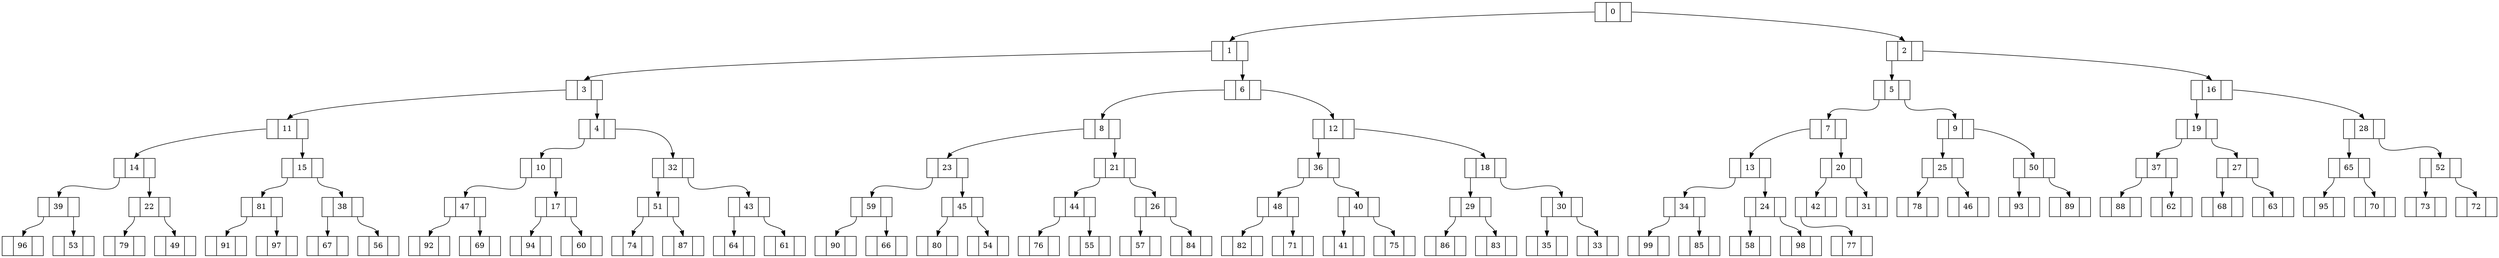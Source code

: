 digraph Heap {
	node [shape=record]

	node0 [label = "<f0> |<f1> 0|<f2> "]
	node0:f0 -> node1:f1
	node0:f2 -> node2:f1
	node1 [label = "<f0> |<f1> 1|<f2> "]
	node1:f0 -> node3:f1
	node1:f2 -> node4:f1
	node2 [label = "<f0> |<f1> 2|<f2> "]
	node2:f0 -> node5:f1
	node2:f2 -> node6:f1
	node3 [label = "<f0> |<f1> 3|<f2> "]
	node3:f0 -> node7:f1
	node3:f2 -> node8:f1
	node4 [label = "<f0> |<f1> 6|<f2> "]
	node4:f0 -> node9:f1
	node4:f2 -> node10:f1
	node5 [label = "<f0> |<f1> 5|<f2> "]
	node5:f0 -> node11:f1
	node5:f2 -> node12:f1
	node6 [label = "<f0> |<f1> 16|<f2> "]
	node6:f0 -> node13:f1
	node6:f2 -> node14:f1
	node7 [label = "<f0> |<f1> 11|<f2> "]
	node7:f0 -> node15:f1
	node7:f2 -> node16:f1
	node8 [label = "<f0> |<f1> 4|<f2> "]
	node8:f0 -> node17:f1
	node8:f2 -> node18:f1
	node9 [label = "<f0> |<f1> 8|<f2> "]
	node9:f0 -> node19:f1
	node9:f2 -> node20:f1
	node10 [label = "<f0> |<f1> 12|<f2> "]
	node10:f0 -> node21:f1
	node10:f2 -> node22:f1
	node11 [label = "<f0> |<f1> 7|<f2> "]
	node11:f0 -> node23:f1
	node11:f2 -> node24:f1
	node12 [label = "<f0> |<f1> 9|<f2> "]
	node12:f0 -> node25:f1
	node12:f2 -> node26:f1
	node13 [label = "<f0> |<f1> 19|<f2> "]
	node13:f0 -> node27:f1
	node13:f2 -> node28:f1
	node14 [label = "<f0> |<f1> 28|<f2> "]
	node14:f0 -> node29:f1
	node14:f2 -> node30:f1
	node15 [label = "<f0> |<f1> 14|<f2> "]
	node15:f0 -> node31:f1
	node15:f2 -> node32:f1
	node16 [label = "<f0> |<f1> 15|<f2> "]
	node16:f0 -> node33:f1
	node16:f2 -> node34:f1
	node17 [label = "<f0> |<f1> 10|<f2> "]
	node17:f0 -> node35:f1
	node17:f2 -> node36:f1
	node18 [label = "<f0> |<f1> 32|<f2> "]
	node18:f0 -> node37:f1
	node18:f2 -> node38:f1
	node19 [label = "<f0> |<f1> 23|<f2> "]
	node19:f0 -> node39:f1
	node19:f2 -> node40:f1
	node20 [label = "<f0> |<f1> 21|<f2> "]
	node20:f0 -> node41:f1
	node20:f2 -> node42:f1
	node21 [label = "<f0> |<f1> 36|<f2> "]
	node21:f0 -> node43:f1
	node21:f2 -> node44:f1
	node22 [label = "<f0> |<f1> 18|<f2> "]
	node22:f0 -> node45:f1
	node22:f2 -> node46:f1
	node23 [label = "<f0> |<f1> 13|<f2> "]
	node23:f0 -> node47:f1
	node23:f2 -> node48:f1
	node24 [label = "<f0> |<f1> 20|<f2> "]
	node24:f0 -> node49:f1
	node24:f2 -> node50:f1
	node25 [label = "<f0> |<f1> 25|<f2> "]
	node25:f0 -> node51:f1
	node25:f2 -> node52:f1
	node26 [label = "<f0> |<f1> 50|<f2> "]
	node26:f0 -> node53:f1
	node26:f2 -> node54:f1
	node27 [label = "<f0> |<f1> 37|<f2> "]
	node27:f0 -> node55:f1
	node27:f2 -> node56:f1
	node28 [label = "<f0> |<f1> 27|<f2> "]
	node28:f0 -> node57:f1
	node28:f2 -> node58:f1
	node29 [label = "<f0> |<f1> 65|<f2> "]
	node29:f0 -> node59:f1
	node29:f2 -> node60:f1
	node30 [label = "<f0> |<f1> 52|<f2> "]
	node30:f0 -> node61:f1
	node30:f2 -> node62:f1
	node31 [label = "<f0> |<f1> 39|<f2> "]
	node31:f0 -> node63:f1
	node31:f2 -> node64:f1
	node32 [label = "<f0> |<f1> 22|<f2> "]
	node32:f0 -> node65:f1
	node32:f2 -> node66:f1
	node33 [label = "<f0> |<f1> 81|<f2> "]
	node33:f0 -> node67:f1
	node33:f2 -> node68:f1
	node34 [label = "<f0> |<f1> 38|<f2> "]
	node34:f0 -> node69:f1
	node34:f2 -> node70:f1
	node35 [label = "<f0> |<f1> 47|<f2> "]
	node35:f0 -> node71:f1
	node35:f2 -> node72:f1
	node36 [label = "<f0> |<f1> 17|<f2> "]
	node36:f0 -> node73:f1
	node36:f2 -> node74:f1
	node37 [label = "<f0> |<f1> 51|<f2> "]
	node37:f0 -> node75:f1
	node37:f2 -> node76:f1
	node38 [label = "<f0> |<f1> 43|<f2> "]
	node38:f0 -> node77:f1
	node38:f2 -> node78:f1
	node39 [label = "<f0> |<f1> 59|<f2> "]
	node39:f0 -> node79:f1
	node39:f2 -> node80:f1
	node40 [label = "<f0> |<f1> 45|<f2> "]
	node40:f0 -> node81:f1
	node40:f2 -> node82:f1
	node41 [label = "<f0> |<f1> 44|<f2> "]
	node41:f0 -> node83:f1
	node41:f2 -> node84:f1
	node42 [label = "<f0> |<f1> 26|<f2> "]
	node42:f0 -> node85:f1
	node42:f2 -> node86:f1
	node43 [label = "<f0> |<f1> 48|<f2> "]
	node43:f0 -> node87:f1
	node43:f2 -> node88:f1
	node44 [label = "<f0> |<f1> 40|<f2> "]
	node44:f0 -> node89:f1
	node44:f2 -> node90:f1
	node45 [label = "<f0> |<f1> 29|<f2> "]
	node45:f0 -> node91:f1
	node45:f2 -> node92:f1
	node46 [label = "<f0> |<f1> 30|<f2> "]
	node46:f0 -> node93:f1
	node46:f2 -> node94:f1
	node47 [label = "<f0> |<f1> 34|<f2> "]
	node47:f0 -> node95:f1
	node47:f2 -> node96:f1
	node48 [label = "<f0> |<f1> 24|<f2> "]
	node48:f0 -> node97:f1
	node48:f2 -> node98:f1
	node49 [label = "<f0> |<f1> 42|<f2> "]
	node49:f0 -> node99:f1
	node50 [label = "<f0> |<f1> 31|<f2> "]
	node51 [label = "<f0> |<f1> 78|<f2> "]
	node52 [label = "<f0> |<f1> 46|<f2> "]
	node53 [label = "<f0> |<f1> 93|<f2> "]
	node54 [label = "<f0> |<f1> 89|<f2> "]
	node55 [label = "<f0> |<f1> 88|<f2> "]
	node56 [label = "<f0> |<f1> 62|<f2> "]
	node57 [label = "<f0> |<f1> 68|<f2> "]
	node58 [label = "<f0> |<f1> 63|<f2> "]
	node59 [label = "<f0> |<f1> 95|<f2> "]
	node60 [label = "<f0> |<f1> 70|<f2> "]
	node61 [label = "<f0> |<f1> 73|<f2> "]
	node62 [label = "<f0> |<f1> 72|<f2> "]
	node63 [label = "<f0> |<f1> 96|<f2> "]
	node64 [label = "<f0> |<f1> 53|<f2> "]
	node65 [label = "<f0> |<f1> 79|<f2> "]
	node66 [label = "<f0> |<f1> 49|<f2> "]
	node67 [label = "<f0> |<f1> 91|<f2> "]
	node68 [label = "<f0> |<f1> 97|<f2> "]
	node69 [label = "<f0> |<f1> 67|<f2> "]
	node70 [label = "<f0> |<f1> 56|<f2> "]
	node71 [label = "<f0> |<f1> 92|<f2> "]
	node72 [label = "<f0> |<f1> 69|<f2> "]
	node73 [label = "<f0> |<f1> 94|<f2> "]
	node74 [label = "<f0> |<f1> 60|<f2> "]
	node75 [label = "<f0> |<f1> 74|<f2> "]
	node76 [label = "<f0> |<f1> 87|<f2> "]
	node77 [label = "<f0> |<f1> 64|<f2> "]
	node78 [label = "<f0> |<f1> 61|<f2> "]
	node79 [label = "<f0> |<f1> 90|<f2> "]
	node80 [label = "<f0> |<f1> 66|<f2> "]
	node81 [label = "<f0> |<f1> 80|<f2> "]
	node82 [label = "<f0> |<f1> 54|<f2> "]
	node83 [label = "<f0> |<f1> 76|<f2> "]
	node84 [label = "<f0> |<f1> 55|<f2> "]
	node85 [label = "<f0> |<f1> 57|<f2> "]
	node86 [label = "<f0> |<f1> 84|<f2> "]
	node87 [label = "<f0> |<f1> 82|<f2> "]
	node88 [label = "<f0> |<f1> 71|<f2> "]
	node89 [label = "<f0> |<f1> 41|<f2> "]
	node90 [label = "<f0> |<f1> 75|<f2> "]
	node91 [label = "<f0> |<f1> 86|<f2> "]
	node92 [label = "<f0> |<f1> 83|<f2> "]
	node93 [label = "<f0> |<f1> 35|<f2> "]
	node94 [label = "<f0> |<f1> 33|<f2> "]
	node95 [label = "<f0> |<f1> 99|<f2> "]
	node96 [label = "<f0> |<f1> 85|<f2> "]
	node97 [label = "<f0> |<f1> 58|<f2> "]
	node98 [label = "<f0> |<f1> 98|<f2> "]
	node99 [label = "<f0> |<f1> 77|<f2> "]
}
